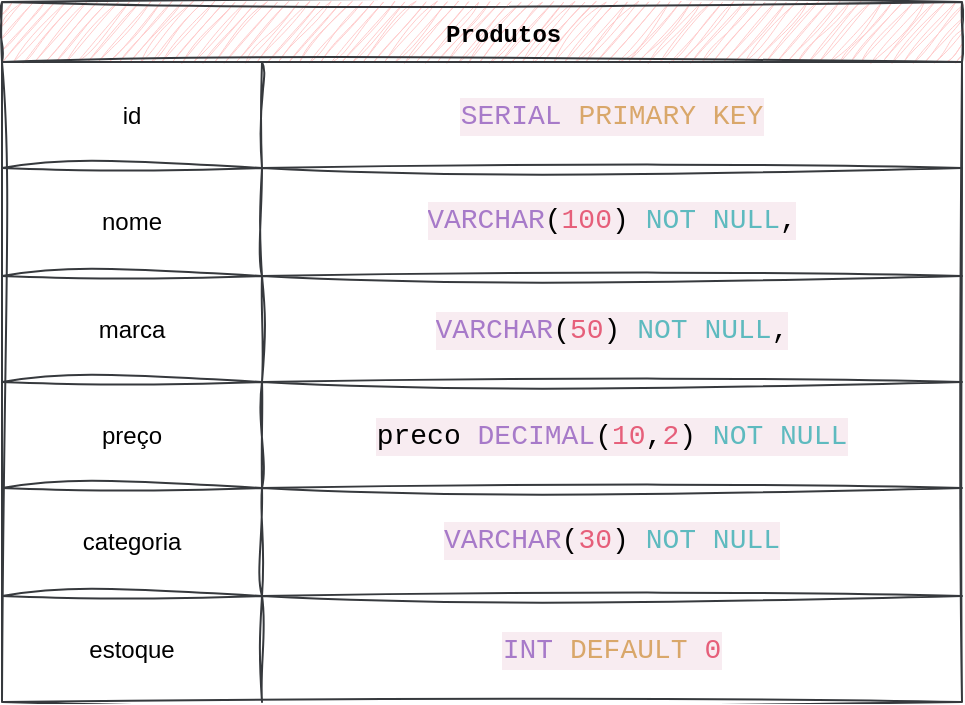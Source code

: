 <mxfile>
    <diagram id="1l5fk7vWgYzbN7GUfTkE" name="Página-1">
        <mxGraphModel dx="1249" dy="702" grid="1" gridSize="10" guides="1" tooltips="1" connect="1" arrows="1" fold="1" page="1" pageScale="1" pageWidth="827" pageHeight="1169" math="0" shadow="0">
            <root>
                <mxCell id="0"/>
                <mxCell id="1" parent="0"/>
                <mxCell id="2" value="   Produtos" style="shape=table;startSize=30;container=1;collapsible=0;childLayout=tableLayout;sketch=1;curveFitting=1;jiggle=2;fillColor=#ffcccc;strokeColor=#36393d;fontStyle=1;fontFamily=Courier New;" vertex="1" parent="1">
                    <mxGeometry x="140" y="80" width="480" height="350" as="geometry"/>
                </mxCell>
                <mxCell id="3" value="" style="shape=tableRow;horizontal=0;startSize=0;swimlaneHead=0;swimlaneBody=0;strokeColor=inherit;top=0;left=0;bottom=0;right=0;collapsible=0;dropTarget=0;fillColor=none;points=[[0,0.5],[1,0.5]];portConstraint=eastwest;sketch=1;curveFitting=1;jiggle=2;" vertex="1" parent="2">
                    <mxGeometry y="30" width="480" height="53" as="geometry"/>
                </mxCell>
                <mxCell id="4" value="id" style="shape=partialRectangle;html=1;whiteSpace=wrap;connectable=0;strokeColor=inherit;overflow=hidden;fillColor=none;top=0;left=0;bottom=0;right=0;pointerEvents=1;sketch=1;curveFitting=1;jiggle=2;" vertex="1" parent="3">
                    <mxGeometry width="130" height="53" as="geometry">
                        <mxRectangle width="130" height="53" as="alternateBounds"/>
                    </mxGeometry>
                </mxCell>
                <mxCell id="5" value="&lt;div style=&quot;color: rgb(58, 15, 30); background-color: rgb(248, 236, 241); font-family: Consolas, &amp;quot;Courier New&amp;quot;, monospace; font-size: 14px; line-height: 19px; white-space: pre;&quot;&gt;&lt;span style=&quot;color: #a77ac9;&quot;&gt;SERIAL&lt;/span&gt;&lt;span style=&quot;color: #000000;&quot;&gt; &lt;/span&gt;&lt;span style=&quot;color: #d9a76a;&quot;&gt;PRIMARY KEY&lt;/span&gt;&lt;/div&gt;" style="shape=partialRectangle;html=1;whiteSpace=wrap;connectable=0;strokeColor=inherit;overflow=hidden;fillColor=none;top=0;left=0;bottom=0;right=0;pointerEvents=1;sketch=1;curveFitting=1;jiggle=2;" vertex="1" parent="3">
                    <mxGeometry x="130" width="350" height="53" as="geometry">
                        <mxRectangle width="350" height="53" as="alternateBounds"/>
                    </mxGeometry>
                </mxCell>
                <mxCell id="6" value="" style="shape=tableRow;horizontal=0;startSize=0;swimlaneHead=0;swimlaneBody=0;strokeColor=inherit;top=0;left=0;bottom=0;right=0;collapsible=0;dropTarget=0;fillColor=none;points=[[0,0.5],[1,0.5]];portConstraint=eastwest;sketch=1;curveFitting=1;jiggle=2;" vertex="1" parent="2">
                    <mxGeometry y="83" width="480" height="54" as="geometry"/>
                </mxCell>
                <mxCell id="7" value="nome" style="shape=partialRectangle;html=1;whiteSpace=wrap;connectable=0;strokeColor=inherit;overflow=hidden;fillColor=none;top=0;left=0;bottom=0;right=0;pointerEvents=1;sketch=1;curveFitting=1;jiggle=2;" vertex="1" parent="6">
                    <mxGeometry width="130" height="54" as="geometry">
                        <mxRectangle width="130" height="54" as="alternateBounds"/>
                    </mxGeometry>
                </mxCell>
                <mxCell id="8" value="&#xa;&lt;div style=&quot;color: #3a0f1e;background-color: #f8ecf1;font-family: Consolas, &#39;Courier New&#39;, monospace;font-weight: normal;font-size: 14px;line-height: 19px;white-space: pre;&quot;&gt;&lt;div&gt;&lt;span style=&quot;color: #a77ac9;&quot;&gt;VARCHAR&lt;/span&gt;&lt;span style=&quot;color: #000000;&quot;&gt;(&lt;/span&gt;&lt;span style=&quot;color: #e65f7a;&quot;&gt;100&lt;/span&gt;&lt;span style=&quot;color: #000000;&quot;&gt;) &lt;/span&gt;&lt;span style=&quot;color: #5ebabf;&quot;&gt;NOT NULL&lt;/span&gt;&lt;span style=&quot;color: #000000;&quot;&gt;,&lt;/span&gt;&lt;/div&gt;&lt;/div&gt;&#xa;&#xa;" style="shape=partialRectangle;html=1;whiteSpace=wrap;connectable=0;strokeColor=inherit;overflow=hidden;fillColor=none;top=0;left=0;bottom=0;right=0;pointerEvents=1;sketch=1;curveFitting=1;jiggle=2;" vertex="1" parent="6">
                    <mxGeometry x="130" width="350" height="54" as="geometry">
                        <mxRectangle width="350" height="54" as="alternateBounds"/>
                    </mxGeometry>
                </mxCell>
                <mxCell id="9" value="" style="shape=tableRow;horizontal=0;startSize=0;swimlaneHead=0;swimlaneBody=0;strokeColor=inherit;top=0;left=0;bottom=0;right=0;collapsible=0;dropTarget=0;fillColor=none;points=[[0,0.5],[1,0.5]];portConstraint=eastwest;sketch=1;curveFitting=1;jiggle=2;" vertex="1" parent="2">
                    <mxGeometry y="137" width="480" height="53" as="geometry"/>
                </mxCell>
                <mxCell id="10" value="marca" style="shape=partialRectangle;html=1;whiteSpace=wrap;connectable=0;strokeColor=inherit;overflow=hidden;fillColor=none;top=0;left=0;bottom=0;right=0;pointerEvents=1;sketch=1;curveFitting=1;jiggle=2;" vertex="1" parent="9">
                    <mxGeometry width="130" height="53" as="geometry">
                        <mxRectangle width="130" height="53" as="alternateBounds"/>
                    </mxGeometry>
                </mxCell>
                <mxCell id="11" value="&lt;br&gt;&lt;div style=&quot;background-color: rgb(248, 236, 241); font-family: Consolas, &amp;quot;Courier New&amp;quot;, monospace; font-weight: normal; font-size: 14px; line-height: 19px; white-space: pre; color: rgb(58, 15, 30);&quot;&gt;&lt;div style=&quot;&quot;&gt;&lt;span style=&quot;color: rgb(167, 122, 201);&quot;&gt;VARCHAR&lt;/span&gt;&lt;span style=&quot;color: rgb(0, 0, 0);&quot;&gt;(&lt;/span&gt;&lt;span style=&quot;color: rgb(0, 0, 0);&quot;&gt;&lt;font color=&quot;#e65f7a&quot;&gt;50&lt;/font&gt;&lt;/span&gt;&lt;span style=&quot;color: rgb(0, 0, 0);&quot;&gt;) &lt;/span&gt;&lt;span style=&quot;color: rgb(94, 186, 191);&quot;&gt;NOT NULL&lt;/span&gt;&lt;span style=&quot;color: rgb(0, 0, 0);&quot;&gt;,&lt;/span&gt;&lt;/div&gt;&lt;/div&gt;&lt;div&gt;&lt;br/&gt;&lt;/div&gt;" style="shape=partialRectangle;html=1;whiteSpace=wrap;connectable=0;strokeColor=inherit;overflow=hidden;fillColor=none;top=0;left=0;bottom=0;right=0;pointerEvents=1;sketch=1;curveFitting=1;jiggle=2;" vertex="1" parent="9">
                    <mxGeometry x="130" width="350" height="53" as="geometry">
                        <mxRectangle width="350" height="53" as="alternateBounds"/>
                    </mxGeometry>
                </mxCell>
                <mxCell id="12" value="" style="shape=tableRow;horizontal=0;startSize=0;swimlaneHead=0;swimlaneBody=0;strokeColor=inherit;top=0;left=0;bottom=0;right=0;collapsible=0;dropTarget=0;fillColor=none;points=[[0,0.5],[1,0.5]];portConstraint=eastwest;sketch=1;curveFitting=1;jiggle=2;" vertex="1" parent="2">
                    <mxGeometry y="190" width="480" height="53" as="geometry"/>
                </mxCell>
                <mxCell id="13" value="preço" style="shape=partialRectangle;html=1;whiteSpace=wrap;connectable=0;strokeColor=inherit;overflow=hidden;fillColor=none;top=0;left=0;bottom=0;right=0;pointerEvents=1;sketch=1;curveFitting=1;jiggle=2;" vertex="1" parent="12">
                    <mxGeometry width="130" height="53" as="geometry">
                        <mxRectangle width="130" height="53" as="alternateBounds"/>
                    </mxGeometry>
                </mxCell>
                <mxCell id="14" value="&lt;div style=&quot;color: rgb(58, 15, 30); background-color: rgb(248, 236, 241); font-family: Consolas, &amp;quot;Courier New&amp;quot;, monospace; font-size: 14px; line-height: 19px; white-space: pre;&quot;&gt;&lt;span style=&quot;color: #000000;&quot;&gt;preco &lt;/span&gt;&lt;span style=&quot;color: #a77ac9;&quot;&gt;DECIMAL&lt;/span&gt;&lt;span style=&quot;color: #000000;&quot;&gt;(&lt;/span&gt;&lt;span style=&quot;color: #e65f7a;&quot;&gt;10&lt;/span&gt;&lt;span style=&quot;color: #000000;&quot;&gt;,&lt;/span&gt;&lt;span style=&quot;color: #e65f7a;&quot;&gt;2&lt;/span&gt;&lt;span style=&quot;color: #000000;&quot;&gt;) &lt;/span&gt;&lt;span style=&quot;color: #5ebabf;&quot;&gt;NOT NULL&lt;/span&gt;&lt;/div&gt;" style="shape=partialRectangle;html=1;whiteSpace=wrap;connectable=0;strokeColor=inherit;overflow=hidden;fillColor=none;top=0;left=0;bottom=0;right=0;pointerEvents=1;sketch=1;curveFitting=1;jiggle=2;" vertex="1" parent="12">
                    <mxGeometry x="130" width="350" height="53" as="geometry">
                        <mxRectangle width="350" height="53" as="alternateBounds"/>
                    </mxGeometry>
                </mxCell>
                <mxCell id="15" value="" style="shape=tableRow;horizontal=0;startSize=0;swimlaneHead=0;swimlaneBody=0;strokeColor=inherit;top=0;left=0;bottom=0;right=0;collapsible=0;dropTarget=0;fillColor=none;points=[[0,0.5],[1,0.5]];portConstraint=eastwest;sketch=1;curveFitting=1;jiggle=2;" vertex="1" parent="2">
                    <mxGeometry y="243" width="480" height="54" as="geometry"/>
                </mxCell>
                <mxCell id="16" value="categoria" style="shape=partialRectangle;html=1;whiteSpace=wrap;connectable=0;strokeColor=inherit;overflow=hidden;fillColor=none;top=0;left=0;bottom=0;right=0;pointerEvents=1;sketch=1;curveFitting=1;jiggle=2;" vertex="1" parent="15">
                    <mxGeometry width="130" height="54" as="geometry">
                        <mxRectangle width="130" height="54" as="alternateBounds"/>
                    </mxGeometry>
                </mxCell>
                <mxCell id="17" value="&#xa;&lt;div style=&quot;color: #3a0f1e;background-color: #f8ecf1;font-family: Consolas, &#39;Courier New&#39;, monospace;font-weight: normal;font-size: 14px;line-height: 19px;white-space: pre;&quot;&gt;&lt;div&gt;&lt;span style=&quot;color: #a77ac9;&quot;&gt;VARCHAR&lt;/span&gt;&lt;span style=&quot;color: #000000;&quot;&gt;(&lt;/span&gt;&lt;span style=&quot;color: #e65f7a;&quot;&gt;30&lt;/span&gt;&lt;span style=&quot;color: #000000;&quot;&gt;) &lt;/span&gt;&lt;span style=&quot;color: #5ebabf;&quot;&gt;NOT NULL&lt;/span&gt;&lt;/div&gt;&lt;/div&gt;&#xa;&#xa;" style="shape=partialRectangle;html=1;whiteSpace=wrap;connectable=0;strokeColor=inherit;overflow=hidden;fillColor=none;top=0;left=0;bottom=0;right=0;pointerEvents=1;sketch=1;curveFitting=1;jiggle=2;" vertex="1" parent="15">
                    <mxGeometry x="130" width="350" height="54" as="geometry">
                        <mxRectangle width="350" height="54" as="alternateBounds"/>
                    </mxGeometry>
                </mxCell>
                <mxCell id="18" value="" style="shape=tableRow;horizontal=0;startSize=0;swimlaneHead=0;swimlaneBody=0;strokeColor=inherit;top=0;left=0;bottom=0;right=0;collapsible=0;dropTarget=0;fillColor=none;points=[[0,0.5],[1,0.5]];portConstraint=eastwest;sketch=1;curveFitting=1;jiggle=2;" vertex="1" parent="2">
                    <mxGeometry y="297" width="480" height="53" as="geometry"/>
                </mxCell>
                <mxCell id="19" value="estoque" style="shape=partialRectangle;html=1;whiteSpace=wrap;connectable=0;strokeColor=inherit;overflow=hidden;fillColor=none;top=0;left=0;bottom=0;right=0;pointerEvents=1;sketch=1;curveFitting=1;jiggle=2;" vertex="1" parent="18">
                    <mxGeometry width="130" height="53" as="geometry">
                        <mxRectangle width="130" height="53" as="alternateBounds"/>
                    </mxGeometry>
                </mxCell>
                <mxCell id="20" value="&lt;div style=&quot;color: rgb(58, 15, 30); background-color: rgb(248, 236, 241); font-family: Consolas, &amp;quot;Courier New&amp;quot;, monospace; font-weight: normal; font-size: 14px; line-height: 19px; white-space: pre;&quot;&gt;&lt;div&gt;&lt;div style=&quot;color: rgb(58, 15, 30); line-height: 19px;&quot;&gt;&lt;span style=&quot;color: rgb(167, 122, 201);&quot;&gt;INT&lt;/span&gt;&lt;span style=&quot;color: rgb(0, 0, 0);&quot;&gt; &lt;/span&gt;&lt;span style=&quot;color: rgb(217, 167, 106);&quot;&gt;DEFAULT&lt;/span&gt;&lt;span style=&quot;color: rgb(0, 0, 0);&quot;&gt; &lt;/span&gt;&lt;span style=&quot;color: rgb(230, 95, 122);&quot;&gt;0&lt;/span&gt;&lt;/div&gt;&lt;/div&gt;&lt;/div&gt;" style="shape=partialRectangle;html=1;whiteSpace=wrap;connectable=0;strokeColor=inherit;overflow=hidden;fillColor=none;top=0;left=0;bottom=0;right=0;pointerEvents=1;sketch=1;curveFitting=1;jiggle=2;" vertex="1" parent="18">
                    <mxGeometry x="130" width="350" height="53" as="geometry">
                        <mxRectangle width="350" height="53" as="alternateBounds"/>
                    </mxGeometry>
                </mxCell>
            </root>
        </mxGraphModel>
    </diagram>
</mxfile>